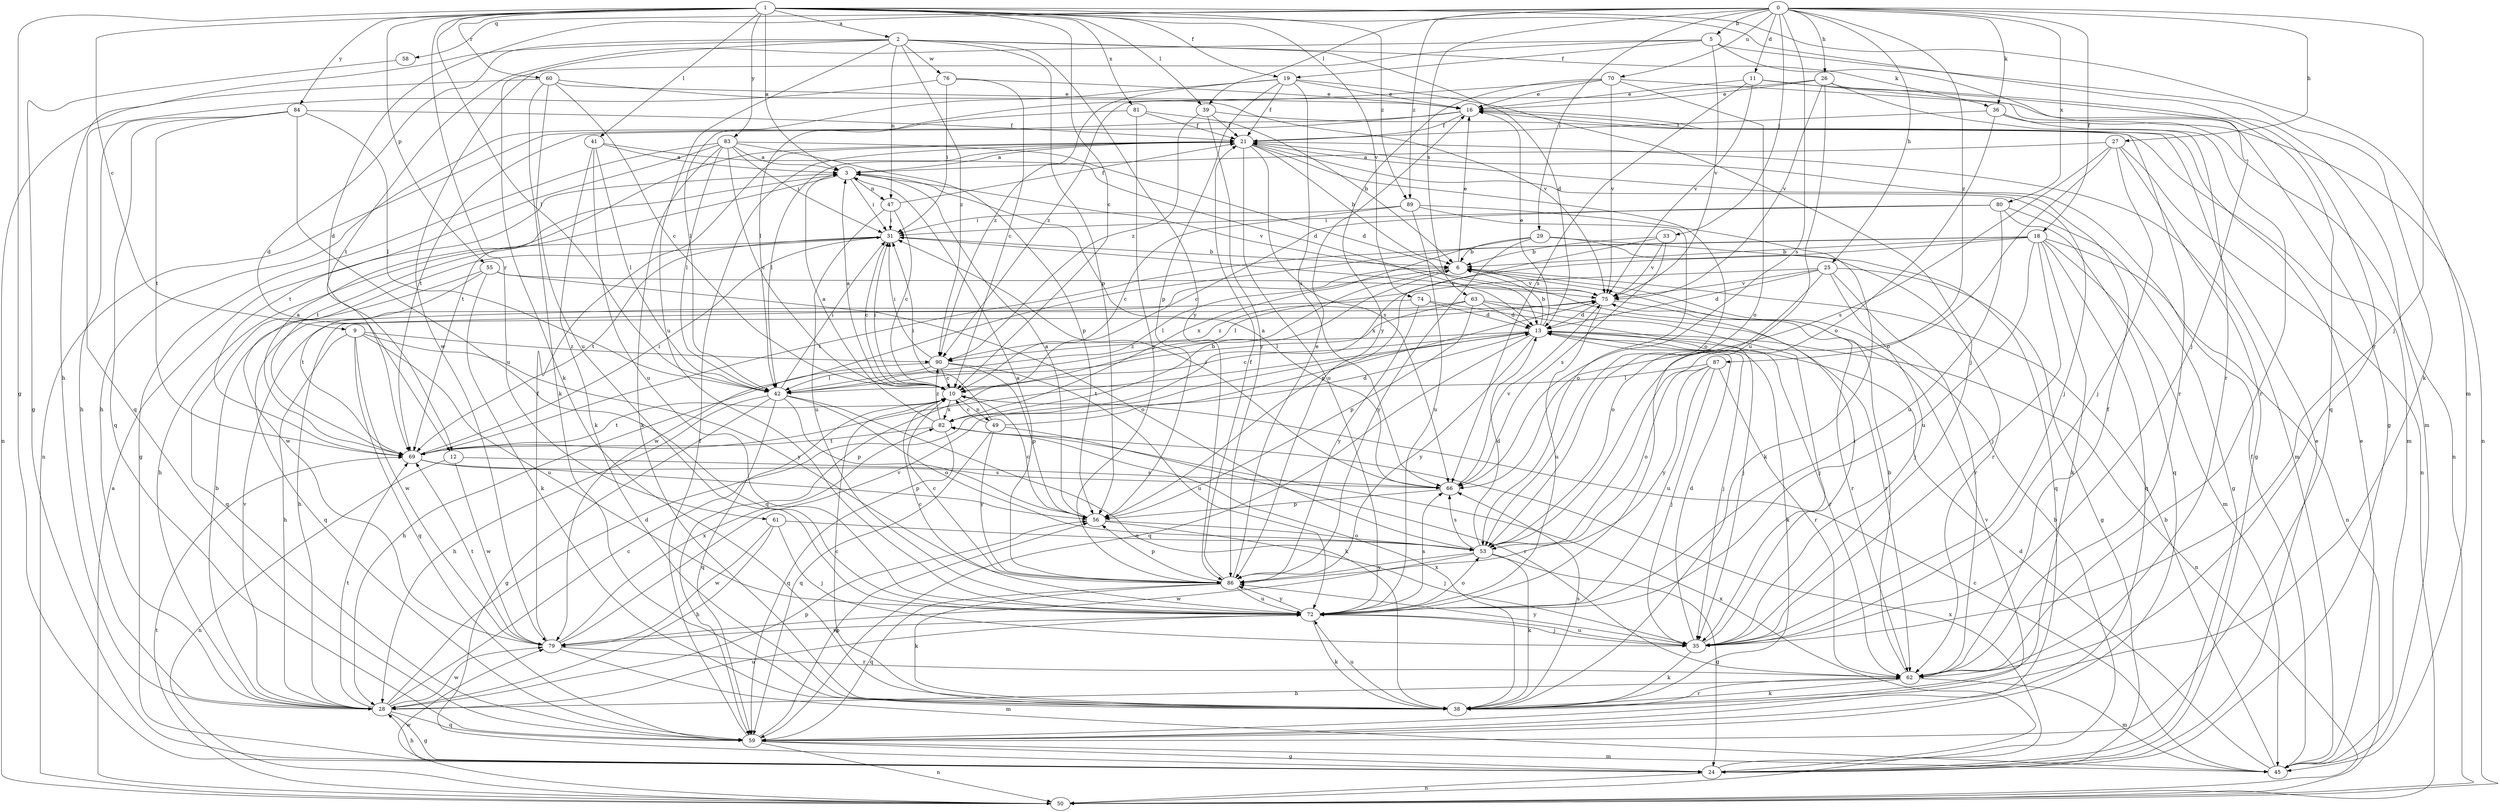 strict digraph  {
0;
1;
2;
3;
5;
6;
9;
10;
11;
12;
13;
16;
18;
19;
21;
24;
25;
26;
27;
28;
29;
31;
33;
35;
36;
38;
39;
41;
42;
45;
47;
49;
50;
53;
55;
56;
58;
59;
60;
61;
62;
63;
66;
69;
70;
72;
74;
75;
76;
79;
80;
81;
82;
83;
84;
86;
87;
89;
90;
0 -> 5  [label=b];
0 -> 11  [label=d];
0 -> 12  [label=d];
0 -> 18  [label=f];
0 -> 25  [label=h];
0 -> 26  [label=h];
0 -> 27  [label=h];
0 -> 29  [label=i];
0 -> 33  [label=j];
0 -> 35  [label=j];
0 -> 36  [label=k];
0 -> 39  [label=l];
0 -> 58  [label=q];
0 -> 63  [label=s];
0 -> 66  [label=s];
0 -> 70  [label=u];
0 -> 80  [label=x];
0 -> 87  [label=z];
0 -> 89  [label=z];
1 -> 2  [label=a];
1 -> 3  [label=a];
1 -> 9  [label=c];
1 -> 10  [label=c];
1 -> 19  [label=f];
1 -> 24  [label=g];
1 -> 39  [label=l];
1 -> 41  [label=l];
1 -> 42  [label=l];
1 -> 45  [label=m];
1 -> 55  [label=p];
1 -> 60  [label=r];
1 -> 61  [label=r];
1 -> 62  [label=r];
1 -> 74  [label=v];
1 -> 81  [label=x];
1 -> 83  [label=y];
1 -> 84  [label=y];
1 -> 89  [label=z];
2 -> 12  [label=d];
2 -> 13  [label=d];
2 -> 28  [label=h];
2 -> 36  [label=k];
2 -> 38  [label=k];
2 -> 47  [label=n];
2 -> 56  [label=p];
2 -> 72  [label=u];
2 -> 76  [label=w];
2 -> 86  [label=y];
2 -> 90  [label=z];
3 -> 31  [label=i];
3 -> 47  [label=n];
3 -> 69  [label=t];
3 -> 75  [label=v];
5 -> 19  [label=f];
5 -> 35  [label=j];
5 -> 38  [label=k];
5 -> 69  [label=t];
5 -> 75  [label=v];
5 -> 79  [label=w];
6 -> 16  [label=e];
6 -> 42  [label=l];
6 -> 59  [label=q];
6 -> 75  [label=v];
9 -> 28  [label=h];
9 -> 59  [label=q];
9 -> 72  [label=u];
9 -> 79  [label=w];
9 -> 86  [label=y];
9 -> 90  [label=z];
10 -> 3  [label=a];
10 -> 31  [label=i];
10 -> 49  [label=n];
10 -> 69  [label=t];
10 -> 82  [label=x];
11 -> 16  [label=e];
11 -> 24  [label=g];
11 -> 45  [label=m];
11 -> 66  [label=s];
11 -> 75  [label=v];
12 -> 50  [label=n];
12 -> 66  [label=s];
12 -> 79  [label=w];
13 -> 6  [label=b];
13 -> 10  [label=c];
13 -> 16  [label=e];
13 -> 35  [label=j];
13 -> 38  [label=k];
13 -> 50  [label=n];
13 -> 59  [label=q];
13 -> 62  [label=r];
13 -> 69  [label=t];
13 -> 86  [label=y];
13 -> 90  [label=z];
16 -> 21  [label=f];
16 -> 50  [label=n];
16 -> 62  [label=r];
16 -> 69  [label=t];
18 -> 6  [label=b];
18 -> 35  [label=j];
18 -> 38  [label=k];
18 -> 45  [label=m];
18 -> 50  [label=n];
18 -> 59  [label=q];
18 -> 69  [label=t];
18 -> 72  [label=u];
18 -> 79  [label=w];
18 -> 82  [label=x];
19 -> 16  [label=e];
19 -> 21  [label=f];
19 -> 35  [label=j];
19 -> 42  [label=l];
19 -> 56  [label=p];
19 -> 66  [label=s];
19 -> 90  [label=z];
21 -> 3  [label=a];
21 -> 6  [label=b];
21 -> 35  [label=j];
21 -> 42  [label=l];
21 -> 45  [label=m];
21 -> 53  [label=o];
21 -> 66  [label=s];
21 -> 69  [label=t];
21 -> 72  [label=u];
24 -> 6  [label=b];
24 -> 16  [label=e];
24 -> 28  [label=h];
24 -> 50  [label=n];
24 -> 82  [label=x];
25 -> 13  [label=d];
25 -> 24  [label=g];
25 -> 35  [label=j];
25 -> 42  [label=l];
25 -> 53  [label=o];
25 -> 62  [label=r];
25 -> 75  [label=v];
26 -> 16  [label=e];
26 -> 59  [label=q];
26 -> 62  [label=r];
26 -> 72  [label=u];
26 -> 75  [label=v];
26 -> 90  [label=z];
27 -> 3  [label=a];
27 -> 24  [label=g];
27 -> 35  [label=j];
27 -> 50  [label=n];
27 -> 53  [label=o];
27 -> 66  [label=s];
28 -> 6  [label=b];
28 -> 10  [label=c];
28 -> 13  [label=d];
28 -> 24  [label=g];
28 -> 56  [label=p];
28 -> 59  [label=q];
28 -> 69  [label=t];
28 -> 72  [label=u];
28 -> 75  [label=v];
28 -> 79  [label=w];
29 -> 6  [label=b];
29 -> 59  [label=q];
29 -> 62  [label=r];
29 -> 82  [label=x];
29 -> 86  [label=y];
31 -> 6  [label=b];
31 -> 10  [label=c];
31 -> 28  [label=h];
31 -> 69  [label=t];
31 -> 79  [label=w];
33 -> 6  [label=b];
33 -> 56  [label=p];
33 -> 66  [label=s];
33 -> 75  [label=v];
35 -> 13  [label=d];
35 -> 31  [label=i];
35 -> 38  [label=k];
35 -> 72  [label=u];
35 -> 86  [label=y];
36 -> 21  [label=f];
36 -> 50  [label=n];
36 -> 53  [label=o];
36 -> 62  [label=r];
38 -> 10  [label=c];
38 -> 62  [label=r];
38 -> 66  [label=s];
38 -> 72  [label=u];
38 -> 82  [label=x];
39 -> 21  [label=f];
39 -> 45  [label=m];
39 -> 86  [label=y];
39 -> 90  [label=z];
41 -> 3  [label=a];
41 -> 13  [label=d];
41 -> 38  [label=k];
41 -> 42  [label=l];
41 -> 72  [label=u];
42 -> 24  [label=g];
42 -> 28  [label=h];
42 -> 31  [label=i];
42 -> 38  [label=k];
42 -> 53  [label=o];
42 -> 56  [label=p];
42 -> 59  [label=q];
45 -> 6  [label=b];
45 -> 10  [label=c];
45 -> 13  [label=d];
45 -> 16  [label=e];
45 -> 21  [label=f];
47 -> 10  [label=c];
47 -> 21  [label=f];
47 -> 31  [label=i];
47 -> 72  [label=u];
49 -> 10  [label=c];
49 -> 13  [label=d];
49 -> 31  [label=i];
49 -> 59  [label=q];
49 -> 62  [label=r];
49 -> 86  [label=y];
50 -> 3  [label=a];
50 -> 69  [label=t];
50 -> 79  [label=w];
50 -> 82  [label=x];
53 -> 13  [label=d];
53 -> 24  [label=g];
53 -> 38  [label=k];
53 -> 66  [label=s];
53 -> 79  [label=w];
53 -> 86  [label=y];
55 -> 38  [label=k];
55 -> 53  [label=o];
55 -> 59  [label=q];
55 -> 69  [label=t];
55 -> 75  [label=v];
56 -> 3  [label=a];
56 -> 10  [label=c];
56 -> 35  [label=j];
56 -> 53  [label=o];
58 -> 24  [label=g];
59 -> 21  [label=f];
59 -> 24  [label=g];
59 -> 45  [label=m];
59 -> 50  [label=n];
59 -> 56  [label=p];
59 -> 75  [label=v];
60 -> 10  [label=c];
60 -> 16  [label=e];
60 -> 38  [label=k];
60 -> 50  [label=n];
60 -> 72  [label=u];
60 -> 75  [label=v];
61 -> 28  [label=h];
61 -> 35  [label=j];
61 -> 53  [label=o];
61 -> 79  [label=w];
62 -> 6  [label=b];
62 -> 21  [label=f];
62 -> 28  [label=h];
62 -> 38  [label=k];
62 -> 45  [label=m];
63 -> 13  [label=d];
63 -> 35  [label=j];
63 -> 42  [label=l];
63 -> 56  [label=p];
63 -> 62  [label=r];
63 -> 90  [label=z];
66 -> 3  [label=a];
66 -> 31  [label=i];
66 -> 56  [label=p];
66 -> 75  [label=v];
69 -> 3  [label=a];
69 -> 31  [label=i];
69 -> 56  [label=p];
69 -> 66  [label=s];
70 -> 16  [label=e];
70 -> 42  [label=l];
70 -> 50  [label=n];
70 -> 53  [label=o];
70 -> 75  [label=v];
70 -> 86  [label=y];
72 -> 10  [label=c];
72 -> 35  [label=j];
72 -> 38  [label=k];
72 -> 53  [label=o];
72 -> 66  [label=s];
72 -> 79  [label=w];
72 -> 86  [label=y];
74 -> 13  [label=d];
74 -> 35  [label=j];
74 -> 59  [label=q];
74 -> 86  [label=y];
75 -> 13  [label=d];
75 -> 28  [label=h];
75 -> 62  [label=r];
75 -> 72  [label=u];
76 -> 10  [label=c];
76 -> 16  [label=e];
76 -> 31  [label=i];
76 -> 59  [label=q];
79 -> 21  [label=f];
79 -> 45  [label=m];
79 -> 62  [label=r];
79 -> 69  [label=t];
79 -> 75  [label=v];
79 -> 82  [label=x];
80 -> 10  [label=c];
80 -> 24  [label=g];
80 -> 31  [label=i];
80 -> 59  [label=q];
80 -> 72  [label=u];
81 -> 6  [label=b];
81 -> 21  [label=f];
81 -> 28  [label=h];
81 -> 86  [label=y];
82 -> 3  [label=a];
82 -> 6  [label=b];
82 -> 59  [label=q];
82 -> 69  [label=t];
82 -> 90  [label=z];
83 -> 3  [label=a];
83 -> 10  [label=c];
83 -> 13  [label=d];
83 -> 24  [label=g];
83 -> 31  [label=i];
83 -> 38  [label=k];
83 -> 42  [label=l];
83 -> 56  [label=p];
83 -> 69  [label=t];
84 -> 21  [label=f];
84 -> 28  [label=h];
84 -> 42  [label=l];
84 -> 59  [label=q];
84 -> 69  [label=t];
84 -> 72  [label=u];
86 -> 3  [label=a];
86 -> 10  [label=c];
86 -> 16  [label=e];
86 -> 21  [label=f];
86 -> 38  [label=k];
86 -> 56  [label=p];
86 -> 59  [label=q];
86 -> 72  [label=u];
87 -> 35  [label=j];
87 -> 42  [label=l];
87 -> 53  [label=o];
87 -> 62  [label=r];
87 -> 72  [label=u];
87 -> 86  [label=y];
89 -> 10  [label=c];
89 -> 31  [label=i];
89 -> 38  [label=k];
89 -> 53  [label=o];
89 -> 72  [label=u];
90 -> 10  [label=c];
90 -> 28  [label=h];
90 -> 31  [label=i];
90 -> 42  [label=l];
90 -> 56  [label=p];
90 -> 72  [label=u];
}

